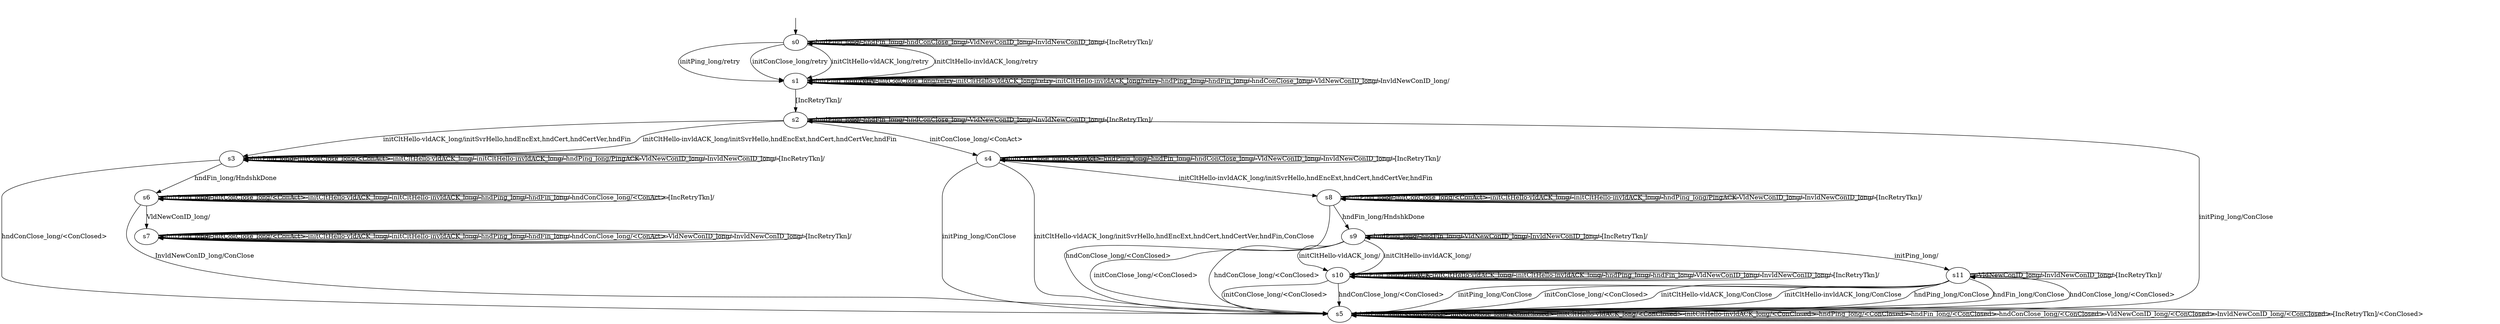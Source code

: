 digraph "quantModels/quant-BWR-l-0/learnedModel" {
s0 [label=s0];
s1 [label=s1];
s2 [label=s2];
s3 [label=s3];
s4 [label=s4];
s5 [label=s5];
s6 [label=s6];
s7 [label=s7];
s8 [label=s8];
s9 [label=s9];
s10 [label=s10];
s11 [label=s11];
s0 -> s1  [label="initPing_long/retry "];
s0 -> s1  [label="initConClose_long/retry "];
s0 -> s1  [label="initCltHello-vldACK_long/retry "];
s0 -> s1  [label="initCltHello-invldACK_long/retry "];
s0 -> s0  [label="hndPing_long/ "];
s0 -> s0  [label="hndFin_long/ "];
s0 -> s0  [label="hndConClose_long/ "];
s0 -> s0  [label="VldNewConID_long/ "];
s0 -> s0  [label="InvldNewConID_long/ "];
s0 -> s0  [label="[IncRetryTkn]/ "];
s1 -> s1  [label="initPing_long/retry "];
s1 -> s1  [label="initConClose_long/retry "];
s1 -> s1  [label="initCltHello-vldACK_long/retry "];
s1 -> s1  [label="initCltHello-invldACK_long/retry "];
s1 -> s1  [label="hndPing_long/ "];
s1 -> s1  [label="hndFin_long/ "];
s1 -> s1  [label="hndConClose_long/ "];
s1 -> s1  [label="VldNewConID_long/ "];
s1 -> s1  [label="InvldNewConID_long/ "];
s1 -> s2  [label="[IncRetryTkn]/ "];
s2 -> s5  [label="initPing_long/ConClose "];
s2 -> s4  [label="initConClose_long/<ConAct> "];
s2 -> s3  [label="initCltHello-vldACK_long/initSvrHello,hndEncExt,hndCert,hndCertVer,hndFin "];
s2 -> s3  [label="initCltHello-invldACK_long/initSvrHello,hndEncExt,hndCert,hndCertVer,hndFin "];
s2 -> s2  [label="hndPing_long/ "];
s2 -> s2  [label="hndFin_long/ "];
s2 -> s2  [label="hndConClose_long/ "];
s2 -> s2  [label="VldNewConID_long/ "];
s2 -> s2  [label="InvldNewConID_long/ "];
s2 -> s2  [label="[IncRetryTkn]/ "];
s3 -> s3  [label="initPing_long/ "];
s3 -> s3  [label="initConClose_long/<ConAct> "];
s3 -> s3  [label="initCltHello-vldACK_long/ "];
s3 -> s3  [label="initCltHello-invldACK_long/ "];
s3 -> s3  [label="hndPing_long/PingACK "];
s3 -> s6  [label="hndFin_long/HndshkDone "];
s3 -> s5  [label="hndConClose_long/<ConClosed> "];
s3 -> s3  [label="VldNewConID_long/ "];
s3 -> s3  [label="InvldNewConID_long/ "];
s3 -> s3  [label="[IncRetryTkn]/ "];
s4 -> s5  [label="initPing_long/ConClose "];
s4 -> s4  [label="initConClose_long/<ConAct> "];
s4 -> s5  [label="initCltHello-vldACK_long/initSvrHello,hndEncExt,hndCert,hndCertVer,hndFin,ConClose "];
s4 -> s8  [label="initCltHello-invldACK_long/initSvrHello,hndEncExt,hndCert,hndCertVer,hndFin "];
s4 -> s4  [label="hndPing_long/ "];
s4 -> s4  [label="hndFin_long/ "];
s4 -> s4  [label="hndConClose_long/ "];
s4 -> s4  [label="VldNewConID_long/ "];
s4 -> s4  [label="InvldNewConID_long/ "];
s4 -> s4  [label="[IncRetryTkn]/ "];
s5 -> s5  [label="initPing_long/<ConClosed> "];
s5 -> s5  [label="initConClose_long/<ConClosed> "];
s5 -> s5  [label="initCltHello-vldACK_long/<ConClosed> "];
s5 -> s5  [label="initCltHello-invldACK_long/<ConClosed> "];
s5 -> s5  [label="hndPing_long/<ConClosed> "];
s5 -> s5  [label="hndFin_long/<ConClosed> "];
s5 -> s5  [label="hndConClose_long/<ConClosed> "];
s5 -> s5  [label="VldNewConID_long/<ConClosed> "];
s5 -> s5  [label="InvldNewConID_long/<ConClosed> "];
s5 -> s5  [label="[IncRetryTkn]/<ConClosed> "];
s6 -> s6  [label="initPing_long/ "];
s6 -> s6  [label="initConClose_long/<ConAct> "];
s6 -> s6  [label="initCltHello-vldACK_long/ "];
s6 -> s6  [label="initCltHello-invldACK_long/ "];
s6 -> s6  [label="hndPing_long/ "];
s6 -> s6  [label="hndFin_long/ "];
s6 -> s6  [label="hndConClose_long/<ConAct> "];
s6 -> s7  [label="VldNewConID_long/ "];
s6 -> s5  [label="InvldNewConID_long/ConClose "];
s6 -> s6  [label="[IncRetryTkn]/ "];
s7 -> s7  [label="initPing_long/ "];
s7 -> s7  [label="initConClose_long/<ConAct> "];
s7 -> s7  [label="initCltHello-vldACK_long/ "];
s7 -> s7  [label="initCltHello-invldACK_long/ "];
s7 -> s7  [label="hndPing_long/ "];
s7 -> s7  [label="hndFin_long/ "];
s7 -> s7  [label="hndConClose_long/<ConAct> "];
s7 -> s7  [label="VldNewConID_long/ "];
s7 -> s7  [label="InvldNewConID_long/ "];
s7 -> s7  [label="[IncRetryTkn]/ "];
s8 -> s8  [label="initPing_long/ "];
s8 -> s8  [label="initConClose_long/<ConAct> "];
s8 -> s8  [label="initCltHello-vldACK_long/ "];
s8 -> s8  [label="initCltHello-invldACK_long/ "];
s8 -> s8  [label="hndPing_long/PingACK "];
s8 -> s9  [label="hndFin_long/HndshkDone "];
s8 -> s5  [label="hndConClose_long/<ConClosed> "];
s8 -> s8  [label="VldNewConID_long/ "];
s8 -> s8  [label="InvldNewConID_long/ "];
s8 -> s8  [label="[IncRetryTkn]/ "];
s9 -> s11  [label="initPing_long/ "];
s9 -> s5  [label="initConClose_long/<ConClosed> "];
s9 -> s10  [label="initCltHello-vldACK_long/ "];
s9 -> s10  [label="initCltHello-invldACK_long/ "];
s9 -> s9  [label="hndPing_long/ "];
s9 -> s9  [label="hndFin_long/ "];
s9 -> s5  [label="hndConClose_long/<ConClosed> "];
s9 -> s9  [label="VldNewConID_long/ "];
s9 -> s9  [label="InvldNewConID_long/ "];
s9 -> s9  [label="[IncRetryTkn]/ "];
s10 -> s10  [label="initPing_long/PingACK "];
s10 -> s5  [label="initConClose_long/<ConClosed> "];
s10 -> s10  [label="initCltHello-vldACK_long/ "];
s10 -> s10  [label="initCltHello-invldACK_long/ "];
s10 -> s10  [label="hndPing_long/ "];
s10 -> s10  [label="hndFin_long/ "];
s10 -> s5  [label="hndConClose_long/<ConClosed> "];
s10 -> s10  [label="VldNewConID_long/ "];
s10 -> s10  [label="InvldNewConID_long/ "];
s10 -> s10  [label="[IncRetryTkn]/ "];
s11 -> s5  [label="initPing_long/ConClose "];
s11 -> s5  [label="initConClose_long/<ConClosed> "];
s11 -> s5  [label="initCltHello-vldACK_long/ConClose "];
s11 -> s5  [label="initCltHello-invldACK_long/ConClose "];
s11 -> s5  [label="hndPing_long/ConClose "];
s11 -> s5  [label="hndFin_long/ConClose "];
s11 -> s5  [label="hndConClose_long/<ConClosed> "];
s11 -> s11  [label="VldNewConID_long/ "];
s11 -> s11  [label="InvldNewConID_long/ "];
s11 -> s11  [label="[IncRetryTkn]/ "];
__start0 [label="", shape=none];
__start0 -> s0  [label=""];
}
